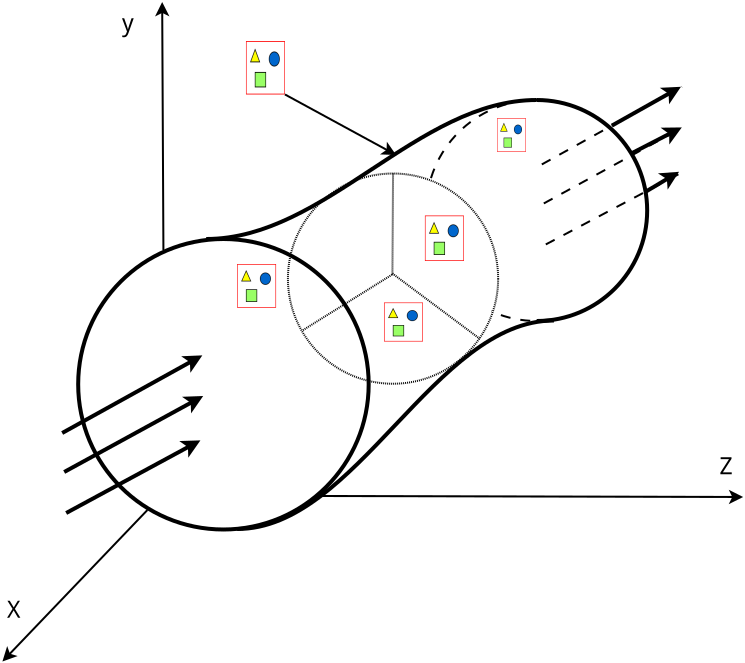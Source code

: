 <?xml version="1.0" encoding="UTF-8"?>
<dia:diagram xmlns:dia="http://www.lysator.liu.se/~alla/dia/">
  <dia:layer name="Background" visible="true" active="true">
    <dia:object type="Geometric - Perfect Circle" version="1" id="O0">
      <dia:attribute name="obj_pos">
        <dia:point val="8.19,15.212"/>
      </dia:attribute>
      <dia:attribute name="obj_bb">
        <dia:rectangle val="8.09,15.112;22.815,29.837"/>
      </dia:attribute>
      <dia:attribute name="meta">
        <dia:composite type="dict"/>
      </dia:attribute>
      <dia:attribute name="elem_corner">
        <dia:point val="8.19,15.212"/>
      </dia:attribute>
      <dia:attribute name="elem_width">
        <dia:real val="14.525"/>
      </dia:attribute>
      <dia:attribute name="elem_height">
        <dia:real val="14.525"/>
      </dia:attribute>
      <dia:attribute name="line_width">
        <dia:real val="0.2"/>
      </dia:attribute>
      <dia:attribute name="line_colour">
        <dia:color val="#000000"/>
      </dia:attribute>
      <dia:attribute name="fill_colour">
        <dia:color val="#ffffff"/>
      </dia:attribute>
      <dia:attribute name="show_background">
        <dia:boolean val="false"/>
      </dia:attribute>
      <dia:attribute name="line_style">
        <dia:enum val="0"/>
        <dia:real val="1"/>
      </dia:attribute>
      <dia:attribute name="flip_horizontal">
        <dia:boolean val="false"/>
      </dia:attribute>
      <dia:attribute name="flip_vertical">
        <dia:boolean val="false"/>
      </dia:attribute>
      <dia:attribute name="subscale">
        <dia:real val="1"/>
      </dia:attribute>
    </dia:object>
    <dia:object type="Geometric - Perfect Circle" version="1" id="O1">
      <dia:attribute name="obj_pos">
        <dia:point val="25.59,8.262"/>
      </dia:attribute>
      <dia:attribute name="obj_bb">
        <dia:rectangle val="25.54,8.212;36.69,19.362"/>
      </dia:attribute>
      <dia:attribute name="meta">
        <dia:composite type="dict"/>
      </dia:attribute>
      <dia:attribute name="elem_corner">
        <dia:point val="25.59,8.262"/>
      </dia:attribute>
      <dia:attribute name="elem_width">
        <dia:real val="11.05"/>
      </dia:attribute>
      <dia:attribute name="elem_height">
        <dia:real val="11.05"/>
      </dia:attribute>
      <dia:attribute name="line_width">
        <dia:real val="0.1"/>
      </dia:attribute>
      <dia:attribute name="line_colour">
        <dia:color val="#000000"/>
      </dia:attribute>
      <dia:attribute name="fill_colour">
        <dia:color val="#ffffff"/>
      </dia:attribute>
      <dia:attribute name="show_background">
        <dia:boolean val="false"/>
      </dia:attribute>
      <dia:attribute name="line_style">
        <dia:enum val="1"/>
        <dia:real val="0.5"/>
      </dia:attribute>
      <dia:attribute name="flip_horizontal">
        <dia:boolean val="false"/>
      </dia:attribute>
      <dia:attribute name="flip_vertical">
        <dia:boolean val="false"/>
      </dia:attribute>
      <dia:attribute name="subscale">
        <dia:real val="1"/>
      </dia:attribute>
    </dia:object>
    <dia:object type="Standard - BezierLine" version="0" id="O2">
      <dia:attribute name="obj_pos">
        <dia:point val="14.59,15.212"/>
      </dia:attribute>
      <dia:attribute name="obj_bb">
        <dia:rectangle val="14.49,8.162;31.215,15.312"/>
      </dia:attribute>
      <dia:attribute name="bez_points">
        <dia:point val="14.59,15.212"/>
        <dia:point val="20.541,15.212"/>
        <dia:point val="25.164,8.262"/>
        <dia:point val="31.115,8.262"/>
      </dia:attribute>
      <dia:attribute name="corner_types">
        <dia:enum val="0"/>
        <dia:enum val="0"/>
      </dia:attribute>
      <dia:attribute name="line_width">
        <dia:real val="0.2"/>
      </dia:attribute>
      <dia:connections>
        <dia:connection handle="3" to="O1" connection="1"/>
      </dia:connections>
    </dia:object>
    <dia:object type="Standard - BezierLine" version="0" id="O3">
      <dia:attribute name="obj_pos">
        <dia:point val="16.14,29.712"/>
      </dia:attribute>
      <dia:attribute name="obj_bb">
        <dia:rectangle val="16.04,19.187;32.077,29.812"/>
      </dia:attribute>
      <dia:attribute name="bez_points">
        <dia:point val="16.14,29.712"/>
        <dia:point val="22.091,29.712"/>
        <dia:point val="26.026,19.287"/>
        <dia:point val="31.977,19.287"/>
      </dia:attribute>
      <dia:attribute name="corner_types">
        <dia:enum val="0"/>
        <dia:enum val="0"/>
      </dia:attribute>
      <dia:attribute name="line_width">
        <dia:real val="0.2"/>
      </dia:attribute>
    </dia:object>
    <dia:object type="Standard - Arc" version="0" id="O4">
      <dia:attribute name="obj_pos">
        <dia:point val="31.115,8.262"/>
      </dia:attribute>
      <dia:attribute name="obj_bb">
        <dia:rectangle val="31.015,8.162;36.74,19.412"/>
      </dia:attribute>
      <dia:attribute name="conn_endpoints">
        <dia:point val="31.115,8.262"/>
        <dia:point val="31.115,19.312"/>
      </dia:attribute>
      <dia:attribute name="curve_distance">
        <dia:real val="-5.525"/>
      </dia:attribute>
      <dia:attribute name="line_width">
        <dia:real val="0.2"/>
      </dia:attribute>
      <dia:connections>
        <dia:connection handle="0" to="O1" connection="1"/>
        <dia:connection handle="1" to="O1" connection="0"/>
      </dia:connections>
    </dia:object>
    <dia:object type="Standard - Line" version="0" id="O5">
      <dia:attribute name="obj_pos">
        <dia:point val="12.452,15.762"/>
      </dia:attribute>
      <dia:attribute name="obj_bb">
        <dia:rectangle val="12.031,3.25;12.755,15.812"/>
      </dia:attribute>
      <dia:attribute name="conn_endpoints">
        <dia:point val="12.452,15.762"/>
        <dia:point val="12.39,3.362"/>
      </dia:attribute>
      <dia:attribute name="numcp">
        <dia:int val="1"/>
      </dia:attribute>
      <dia:attribute name="end_arrow">
        <dia:enum val="22"/>
      </dia:attribute>
      <dia:attribute name="end_arrow_length">
        <dia:real val="0.5"/>
      </dia:attribute>
      <dia:attribute name="end_arrow_width">
        <dia:real val="0.5"/>
      </dia:attribute>
    </dia:object>
    <dia:object type="Standard - Line" version="0" id="O6">
      <dia:attribute name="obj_pos">
        <dia:point val="20.34,28.062"/>
      </dia:attribute>
      <dia:attribute name="obj_bb">
        <dia:rectangle val="20.29,27.748;41.552,28.472"/>
      </dia:attribute>
      <dia:attribute name="conn_endpoints">
        <dia:point val="20.34,28.062"/>
        <dia:point val="41.44,28.112"/>
      </dia:attribute>
      <dia:attribute name="numcp">
        <dia:int val="1"/>
      </dia:attribute>
      <dia:attribute name="end_arrow">
        <dia:enum val="22"/>
      </dia:attribute>
      <dia:attribute name="end_arrow_length">
        <dia:real val="0.5"/>
      </dia:attribute>
      <dia:attribute name="end_arrow_width">
        <dia:real val="0.5"/>
      </dia:attribute>
    </dia:object>
    <dia:object type="Standard - Line" version="0" id="O7">
      <dia:attribute name="obj_pos">
        <dia:point val="11.652,28.762"/>
      </dia:attribute>
      <dia:attribute name="obj_bb">
        <dia:rectangle val="4.325,28.691;11.723,36.418"/>
      </dia:attribute>
      <dia:attribute name="conn_endpoints">
        <dia:point val="11.652,28.762"/>
        <dia:point val="4.402,36.337"/>
      </dia:attribute>
      <dia:attribute name="numcp">
        <dia:int val="1"/>
      </dia:attribute>
      <dia:attribute name="end_arrow">
        <dia:enum val="22"/>
      </dia:attribute>
      <dia:attribute name="end_arrow_length">
        <dia:real val="0.5"/>
      </dia:attribute>
      <dia:attribute name="end_arrow_width">
        <dia:real val="0.5"/>
      </dia:attribute>
    </dia:object>
    <dia:object type="Standard - Line" version="0" id="O8">
      <dia:attribute name="obj_pos">
        <dia:point val="7.49,26.862"/>
      </dia:attribute>
      <dia:attribute name="obj_bb">
        <dia:rectangle val="7.354,22.923;14.636,26.997"/>
      </dia:attribute>
      <dia:attribute name="conn_endpoints">
        <dia:point val="7.49,26.862"/>
        <dia:point val="14.44,23.062"/>
      </dia:attribute>
      <dia:attribute name="numcp">
        <dia:int val="1"/>
      </dia:attribute>
      <dia:attribute name="line_width">
        <dia:real val="0.2"/>
      </dia:attribute>
      <dia:attribute name="end_arrow">
        <dia:enum val="22"/>
      </dia:attribute>
      <dia:attribute name="end_arrow_length">
        <dia:real val="0.5"/>
      </dia:attribute>
      <dia:attribute name="end_arrow_width">
        <dia:real val="0.5"/>
      </dia:attribute>
    </dia:object>
    <dia:object type="Standard - Line" version="0" id="O9">
      <dia:attribute name="obj_pos">
        <dia:point val="7.59,28.912"/>
      </dia:attribute>
      <dia:attribute name="obj_bb">
        <dia:rectangle val="7.454,25.14;14.499,29.047"/>
      </dia:attribute>
      <dia:attribute name="conn_endpoints">
        <dia:point val="7.59,28.912"/>
        <dia:point val="14.303,25.28"/>
      </dia:attribute>
      <dia:attribute name="numcp">
        <dia:int val="1"/>
      </dia:attribute>
      <dia:attribute name="line_width">
        <dia:real val="0.2"/>
      </dia:attribute>
      <dia:attribute name="end_arrow">
        <dia:enum val="22"/>
      </dia:attribute>
      <dia:attribute name="end_arrow_length">
        <dia:real val="0.5"/>
      </dia:attribute>
      <dia:attribute name="end_arrow_width">
        <dia:real val="0.5"/>
      </dia:attribute>
    </dia:object>
    <dia:object type="Standard - Line" version="0" id="O10">
      <dia:attribute name="obj_pos">
        <dia:point val="7.39,24.912"/>
      </dia:attribute>
      <dia:attribute name="obj_bb">
        <dia:rectangle val="7.254,20.891;14.593,25.048"/>
      </dia:attribute>
      <dia:attribute name="conn_endpoints">
        <dia:point val="7.39,24.912"/>
        <dia:point val="14.398,21.03"/>
      </dia:attribute>
      <dia:attribute name="numcp">
        <dia:int val="1"/>
      </dia:attribute>
      <dia:attribute name="line_width">
        <dia:real val="0.2"/>
      </dia:attribute>
      <dia:attribute name="end_arrow">
        <dia:enum val="22"/>
      </dia:attribute>
      <dia:attribute name="end_arrow_length">
        <dia:real val="0.5"/>
      </dia:attribute>
      <dia:attribute name="end_arrow_width">
        <dia:real val="0.5"/>
      </dia:attribute>
    </dia:object>
    <dia:object type="Standard - Line" version="0" id="O11">
      <dia:attribute name="obj_pos">
        <dia:point val="35.89,10.912"/>
      </dia:attribute>
      <dia:attribute name="obj_bb">
        <dia:rectangle val="35.755,9.493;38.569,11.046"/>
      </dia:attribute>
      <dia:attribute name="conn_endpoints">
        <dia:point val="35.89,10.912"/>
        <dia:point val="38.371,9.633"/>
      </dia:attribute>
      <dia:attribute name="numcp">
        <dia:int val="1"/>
      </dia:attribute>
      <dia:attribute name="line_width">
        <dia:real val="0.2"/>
      </dia:attribute>
      <dia:attribute name="end_arrow">
        <dia:enum val="22"/>
      </dia:attribute>
      <dia:attribute name="end_arrow_length">
        <dia:real val="0.5"/>
      </dia:attribute>
      <dia:attribute name="end_arrow_width">
        <dia:real val="0.5"/>
      </dia:attribute>
    </dia:object>
    <dia:object type="Standard - Line" version="0" id="O12">
      <dia:attribute name="obj_pos">
        <dia:point val="36.54,12.862"/>
      </dia:attribute>
      <dia:attribute name="obj_bb">
        <dia:rectangle val="36.403,11.713;38.426,12.999"/>
      </dia:attribute>
      <dia:attribute name="conn_endpoints">
        <dia:point val="36.54,12.862"/>
        <dia:point val="38.234,11.851"/>
      </dia:attribute>
      <dia:attribute name="numcp">
        <dia:int val="1"/>
      </dia:attribute>
      <dia:attribute name="line_width">
        <dia:real val="0.2"/>
      </dia:attribute>
      <dia:attribute name="end_arrow">
        <dia:enum val="22"/>
      </dia:attribute>
      <dia:attribute name="end_arrow_length">
        <dia:real val="0.5"/>
      </dia:attribute>
      <dia:attribute name="end_arrow_width">
        <dia:real val="0.5"/>
      </dia:attribute>
    </dia:object>
    <dia:object type="Standard - Line" version="0" id="O13">
      <dia:attribute name="obj_pos">
        <dia:point val="34.875,9.542"/>
      </dia:attribute>
      <dia:attribute name="obj_bb">
        <dia:rectangle val="34.739,7.462;38.524,9.678"/>
      </dia:attribute>
      <dia:attribute name="conn_endpoints">
        <dia:point val="34.875,9.542"/>
        <dia:point val="38.329,7.601"/>
      </dia:attribute>
      <dia:attribute name="numcp">
        <dia:int val="1"/>
      </dia:attribute>
      <dia:attribute name="line_width">
        <dia:real val="0.2"/>
      </dia:attribute>
      <dia:attribute name="end_arrow">
        <dia:enum val="22"/>
      </dia:attribute>
      <dia:attribute name="end_arrow_length">
        <dia:real val="0.5"/>
      </dia:attribute>
      <dia:attribute name="end_arrow_width">
        <dia:real val="0.5"/>
      </dia:attribute>
      <dia:connections>
        <dia:connection handle="0" to="O16" connection="0"/>
      </dia:connections>
    </dia:object>
    <dia:object type="Standard - Line" version="0" id="O14">
      <dia:attribute name="obj_pos">
        <dia:point val="31.471,13.433"/>
      </dia:attribute>
      <dia:attribute name="obj_bb">
        <dia:rectangle val="31.403,9.565;38.489,13.501"/>
      </dia:attribute>
      <dia:attribute name="conn_endpoints">
        <dia:point val="31.471,13.433"/>
        <dia:point val="38.421,9.633"/>
      </dia:attribute>
      <dia:attribute name="numcp">
        <dia:int val="1"/>
      </dia:attribute>
      <dia:attribute name="line_width">
        <dia:real val="0.1"/>
      </dia:attribute>
      <dia:attribute name="line_style">
        <dia:enum val="1"/>
      </dia:attribute>
      <dia:attribute name="dashlength">
        <dia:real val="0.5"/>
      </dia:attribute>
    </dia:object>
    <dia:object type="Standard - Line" version="0" id="O15">
      <dia:attribute name="obj_pos">
        <dia:point val="31.571,15.483"/>
      </dia:attribute>
      <dia:attribute name="obj_bb">
        <dia:rectangle val="31.503,11.839;38.404,15.55"/>
      </dia:attribute>
      <dia:attribute name="conn_endpoints">
        <dia:point val="31.571,15.483"/>
        <dia:point val="38.337,11.906"/>
      </dia:attribute>
      <dia:attribute name="numcp">
        <dia:int val="1"/>
      </dia:attribute>
      <dia:attribute name="line_width">
        <dia:real val="0.1"/>
      </dia:attribute>
      <dia:attribute name="line_style">
        <dia:enum val="1"/>
      </dia:attribute>
      <dia:attribute name="dashlength">
        <dia:real val="0.5"/>
      </dia:attribute>
    </dia:object>
    <dia:object type="Standard - Line" version="0" id="O16">
      <dia:attribute name="obj_pos">
        <dia:point val="31.371,11.483"/>
      </dia:attribute>
      <dia:attribute name="obj_bb">
        <dia:rectangle val="31.303,7.533;38.447,11.551"/>
      </dia:attribute>
      <dia:attribute name="conn_endpoints">
        <dia:point val="31.371,11.483"/>
        <dia:point val="38.379,7.601"/>
      </dia:attribute>
      <dia:attribute name="numcp">
        <dia:int val="1"/>
      </dia:attribute>
      <dia:attribute name="line_width">
        <dia:real val="0.1"/>
      </dia:attribute>
      <dia:attribute name="line_style">
        <dia:enum val="1"/>
      </dia:attribute>
      <dia:attribute name="dashlength">
        <dia:real val="0.5"/>
      </dia:attribute>
    </dia:object>
    <dia:object type="Standard - Image" version="0" id="O17">
      <dia:attribute name="obj_pos">
        <dia:point val="16.58,5.314"/>
      </dia:attribute>
      <dia:attribute name="obj_bb">
        <dia:rectangle val="16.53,5.264;18.58,8.036"/>
      </dia:attribute>
      <dia:attribute name="elem_corner">
        <dia:point val="16.58,5.314"/>
      </dia:attribute>
      <dia:attribute name="elem_width">
        <dia:real val="1.95"/>
      </dia:attribute>
      <dia:attribute name="elem_height">
        <dia:real val="2.672"/>
      </dia:attribute>
      <dia:attribute name="draw_border">
        <dia:boolean val="false"/>
      </dia:attribute>
      <dia:attribute name="keep_aspect">
        <dia:boolean val="true"/>
      </dia:attribute>
      <dia:attribute name="file">
        <dia:string>#/home/erthalion/coding/papers/lavr2015/images/gamma_1.png#</dia:string>
      </dia:attribute>
    </dia:object>
    <dia:object type="Standard - Image" version="0" id="O18">
      <dia:attribute name="obj_pos">
        <dia:point val="29.14,9.162"/>
      </dia:attribute>
      <dia:attribute name="obj_bb">
        <dia:rectangle val="29.09,9.112;30.621,10.912"/>
      </dia:attribute>
      <dia:attribute name="elem_corner">
        <dia:point val="29.14,9.162"/>
      </dia:attribute>
      <dia:attribute name="elem_width">
        <dia:real val="1.432"/>
      </dia:attribute>
      <dia:attribute name="elem_height">
        <dia:real val="1.7"/>
      </dia:attribute>
      <dia:attribute name="draw_border">
        <dia:boolean val="false"/>
      </dia:attribute>
      <dia:attribute name="keep_aspect">
        <dia:boolean val="true"/>
      </dia:attribute>
      <dia:attribute name="file">
        <dia:string>#/home/erthalion/coding/papers/lavr2015/images/gamma_3.png#</dia:string>
      </dia:attribute>
    </dia:object>
    <dia:object type="Standard - Image" version="0" id="O19">
      <dia:attribute name="obj_pos">
        <dia:point val="16.135,16.462"/>
      </dia:attribute>
      <dia:attribute name="obj_bb">
        <dia:rectangle val="16.085,16.412;18.135,18.698"/>
      </dia:attribute>
      <dia:attribute name="elem_corner">
        <dia:point val="16.135,16.462"/>
      </dia:attribute>
      <dia:attribute name="elem_width">
        <dia:real val="1.95"/>
      </dia:attribute>
      <dia:attribute name="elem_height">
        <dia:real val="2.186"/>
      </dia:attribute>
      <dia:attribute name="draw_border">
        <dia:boolean val="false"/>
      </dia:attribute>
      <dia:attribute name="keep_aspect">
        <dia:boolean val="true"/>
      </dia:attribute>
      <dia:attribute name="file">
        <dia:string>#/home/erthalion/coding/papers/lavr2015/images/gamma_2.png#</dia:string>
      </dia:attribute>
    </dia:object>
    <dia:object type="Standard - Line" version="0" id="O20">
      <dia:attribute name="obj_pos">
        <dia:point val="18.53,7.986"/>
      </dia:attribute>
      <dia:attribute name="obj_bb">
        <dia:rectangle val="18.462,7.918;24.185,11.081"/>
      </dia:attribute>
      <dia:attribute name="conn_endpoints">
        <dia:point val="18.53,7.986"/>
        <dia:point val="24.087,11.011"/>
      </dia:attribute>
      <dia:attribute name="numcp">
        <dia:int val="1"/>
      </dia:attribute>
      <dia:attribute name="end_arrow">
        <dia:enum val="22"/>
      </dia:attribute>
      <dia:attribute name="end_arrow_length">
        <dia:real val="0.5"/>
      </dia:attribute>
      <dia:attribute name="end_arrow_width">
        <dia:real val="0.5"/>
      </dia:attribute>
      <dia:connections>
        <dia:connection handle="0" to="O17" connection="7"/>
      </dia:connections>
    </dia:object>
    <dia:object type="Geometric - Perfect Circle" version="1" id="O21">
      <dia:attribute name="obj_pos">
        <dia:point val="18.677,11.937"/>
      </dia:attribute>
      <dia:attribute name="obj_bb">
        <dia:rectangle val="18.627,11.887;29.24,22.499"/>
      </dia:attribute>
      <dia:attribute name="meta">
        <dia:composite type="dict"/>
      </dia:attribute>
      <dia:attribute name="elem_corner">
        <dia:point val="18.677,11.937"/>
      </dia:attribute>
      <dia:attribute name="elem_width">
        <dia:real val="10.512"/>
      </dia:attribute>
      <dia:attribute name="elem_height">
        <dia:real val="10.512"/>
      </dia:attribute>
      <dia:attribute name="line_width">
        <dia:real val="0.1"/>
      </dia:attribute>
      <dia:attribute name="line_colour">
        <dia:color val="#000000"/>
      </dia:attribute>
      <dia:attribute name="fill_colour">
        <dia:color val="#ffffff"/>
      </dia:attribute>
      <dia:attribute name="show_background">
        <dia:boolean val="false"/>
      </dia:attribute>
      <dia:attribute name="line_style">
        <dia:enum val="4"/>
        <dia:real val="0.5"/>
      </dia:attribute>
      <dia:attribute name="flip_horizontal">
        <dia:boolean val="false"/>
      </dia:attribute>
      <dia:attribute name="flip_vertical">
        <dia:boolean val="false"/>
      </dia:attribute>
      <dia:attribute name="subscale">
        <dia:real val="1"/>
      </dia:attribute>
    </dia:object>
    <dia:object type="Standard - Line" version="0" id="O22">
      <dia:attribute name="obj_pos">
        <dia:point val="23.934,11.937"/>
      </dia:attribute>
      <dia:attribute name="obj_bb">
        <dia:rectangle val="23.852,11.886;23.984,17.037"/>
      </dia:attribute>
      <dia:attribute name="conn_endpoints">
        <dia:point val="23.934,11.937"/>
        <dia:point val="23.902,16.987"/>
      </dia:attribute>
      <dia:attribute name="numcp">
        <dia:int val="1"/>
      </dia:attribute>
      <dia:attribute name="line_width">
        <dia:real val="0.1"/>
      </dia:attribute>
      <dia:attribute name="line_style">
        <dia:enum val="4"/>
      </dia:attribute>
      <dia:attribute name="dashlength">
        <dia:real val="0.5"/>
      </dia:attribute>
      <dia:connections>
        <dia:connection handle="0" to="O21" connection="1"/>
      </dia:connections>
    </dia:object>
    <dia:object type="Standard - Line" version="0" id="O23">
      <dia:attribute name="obj_pos">
        <dia:point val="23.902,16.937"/>
      </dia:attribute>
      <dia:attribute name="obj_bb">
        <dia:rectangle val="23.832,16.867;28.322,20.257"/>
      </dia:attribute>
      <dia:attribute name="conn_endpoints">
        <dia:point val="23.902,16.937"/>
        <dia:point val="28.252,20.187"/>
      </dia:attribute>
      <dia:attribute name="numcp">
        <dia:int val="1"/>
      </dia:attribute>
      <dia:attribute name="line_width">
        <dia:real val="0.1"/>
      </dia:attribute>
      <dia:attribute name="line_style">
        <dia:enum val="4"/>
      </dia:attribute>
      <dia:attribute name="dashlength">
        <dia:real val="0.5"/>
      </dia:attribute>
    </dia:object>
    <dia:object type="Standard - Line" version="0" id="O24">
      <dia:attribute name="obj_pos">
        <dia:point val="23.884,16.993"/>
      </dia:attribute>
      <dia:attribute name="obj_bb">
        <dia:rectangle val="19.333,16.924;23.952,19.856"/>
      </dia:attribute>
      <dia:attribute name="conn_endpoints">
        <dia:point val="23.884,16.993"/>
        <dia:point val="19.402,19.787"/>
      </dia:attribute>
      <dia:attribute name="numcp">
        <dia:int val="2"/>
      </dia:attribute>
      <dia:attribute name="line_width">
        <dia:real val="0.1"/>
      </dia:attribute>
      <dia:attribute name="line_style">
        <dia:enum val="4"/>
      </dia:attribute>
      <dia:attribute name="dashlength">
        <dia:real val="0.5"/>
      </dia:attribute>
    </dia:object>
    <dia:object type="Standard - Polygon" version="0" id="O25">
      <dia:attribute name="obj_pos">
        <dia:point val="25.002,12.437"/>
      </dia:attribute>
      <dia:attribute name="obj_bb">
        <dia:rectangle val="24.946,12.387;28.954,19.728"/>
      </dia:attribute>
      <dia:attribute name="poly_points">
        <dia:point val="25.002,12.437"/>
        <dia:point val="25.952,12.437"/>
        <dia:point val="28.902,18.287"/>
        <dia:point val="28.802,18.837"/>
        <dia:point val="28.452,19.637"/>
        <dia:point val="25.502,16.387"/>
      </dia:attribute>
      <dia:attribute name="line_color">
        <dia:color val="#ffffff"/>
      </dia:attribute>
      <dia:attribute name="line_width">
        <dia:real val="0.1"/>
      </dia:attribute>
      <dia:attribute name="show_background">
        <dia:boolean val="true"/>
      </dia:attribute>
    </dia:object>
    <dia:object type="Standard - Image" version="0" id="O26">
      <dia:attribute name="obj_pos">
        <dia:point val="25.527,14.037"/>
      </dia:attribute>
      <dia:attribute name="obj_bb">
        <dia:rectangle val="25.477,13.987;27.527,16.362"/>
      </dia:attribute>
      <dia:attribute name="elem_corner">
        <dia:point val="25.527,14.037"/>
      </dia:attribute>
      <dia:attribute name="elem_width">
        <dia:real val="1.95"/>
      </dia:attribute>
      <dia:attribute name="elem_height">
        <dia:real val="2.275"/>
      </dia:attribute>
      <dia:attribute name="draw_border">
        <dia:boolean val="false"/>
      </dia:attribute>
      <dia:attribute name="keep_aspect">
        <dia:boolean val="true"/>
      </dia:attribute>
      <dia:attribute name="file">
        <dia:string>#/home/erthalion/coding/papers/lavr2015/images/Omega.png#</dia:string>
      </dia:attribute>
    </dia:object>
    <dia:object type="Standard - Image" version="0" id="O27">
      <dia:attribute name="obj_pos">
        <dia:point val="23.481,18.387"/>
      </dia:attribute>
      <dia:attribute name="obj_bb">
        <dia:rectangle val="23.431,18.337;25.481,20.387"/>
      </dia:attribute>
      <dia:attribute name="elem_corner">
        <dia:point val="23.481,18.387"/>
      </dia:attribute>
      <dia:attribute name="elem_width">
        <dia:real val="1.95"/>
      </dia:attribute>
      <dia:attribute name="elem_height">
        <dia:real val="1.95"/>
      </dia:attribute>
      <dia:attribute name="draw_border">
        <dia:boolean val="false"/>
      </dia:attribute>
      <dia:attribute name="keep_aspect">
        <dia:boolean val="true"/>
      </dia:attribute>
      <dia:attribute name="file">
        <dia:string>#/home/erthalion/coding/papers/lavr2015/images/gamma_4.png#</dia:string>
      </dia:attribute>
    </dia:object>
    <dia:object type="Standard - Text" version="1" id="O28">
      <dia:attribute name="obj_pos">
        <dia:point val="4.636,34.144"/>
      </dia:attribute>
      <dia:attribute name="obj_bb">
        <dia:rectangle val="4.636,33.079;5.421,34.414"/>
      </dia:attribute>
      <dia:attribute name="text">
        <dia:composite type="text">
          <dia:attribute name="string">
            <dia:string>#X#</dia:string>
          </dia:attribute>
          <dia:attribute name="font">
            <dia:font family="sans" style="0" name="Helvetica"/>
          </dia:attribute>
          <dia:attribute name="height">
            <dia:real val="1.435"/>
          </dia:attribute>
          <dia:attribute name="pos">
            <dia:point val="4.636,34.144"/>
          </dia:attribute>
          <dia:attribute name="color">
            <dia:color val="#000000"/>
          </dia:attribute>
          <dia:attribute name="alignment">
            <dia:enum val="0"/>
          </dia:attribute>
        </dia:composite>
      </dia:attribute>
      <dia:attribute name="valign">
        <dia:enum val="3"/>
      </dia:attribute>
    </dia:object>
    <dia:object type="Standard - Text" version="1" id="O29">
      <dia:attribute name="obj_pos">
        <dia:point val="10.38,4.828"/>
      </dia:attribute>
      <dia:attribute name="obj_bb">
        <dia:rectangle val="10.38,3.763;11.06,5.098"/>
      </dia:attribute>
      <dia:attribute name="text">
        <dia:composite type="text">
          <dia:attribute name="string">
            <dia:string>#y#</dia:string>
          </dia:attribute>
          <dia:attribute name="font">
            <dia:font family="sans" style="0" name="Helvetica"/>
          </dia:attribute>
          <dia:attribute name="height">
            <dia:real val="1.435"/>
          </dia:attribute>
          <dia:attribute name="pos">
            <dia:point val="10.38,4.828"/>
          </dia:attribute>
          <dia:attribute name="color">
            <dia:color val="#000000"/>
          </dia:attribute>
          <dia:attribute name="alignment">
            <dia:enum val="0"/>
          </dia:attribute>
        </dia:composite>
      </dia:attribute>
      <dia:attribute name="valign">
        <dia:enum val="3"/>
      </dia:attribute>
    </dia:object>
    <dia:object type="Standard - Text" version="1" id="O30">
      <dia:attribute name="obj_pos">
        <dia:point val="40.261,26.973"/>
      </dia:attribute>
      <dia:attribute name="obj_bb">
        <dia:rectangle val="40.261,25.908;41.045,27.243"/>
      </dia:attribute>
      <dia:attribute name="text">
        <dia:composite type="text">
          <dia:attribute name="string">
            <dia:string>#Z#</dia:string>
          </dia:attribute>
          <dia:attribute name="font">
            <dia:font family="sans" style="0" name="Helvetica"/>
          </dia:attribute>
          <dia:attribute name="height">
            <dia:real val="1.435"/>
          </dia:attribute>
          <dia:attribute name="pos">
            <dia:point val="40.261,26.973"/>
          </dia:attribute>
          <dia:attribute name="color">
            <dia:color val="#000000"/>
          </dia:attribute>
          <dia:attribute name="alignment">
            <dia:enum val="0"/>
          </dia:attribute>
        </dia:composite>
      </dia:attribute>
      <dia:attribute name="valign">
        <dia:enum val="3"/>
      </dia:attribute>
    </dia:object>
  </dia:layer>
</dia:diagram>
